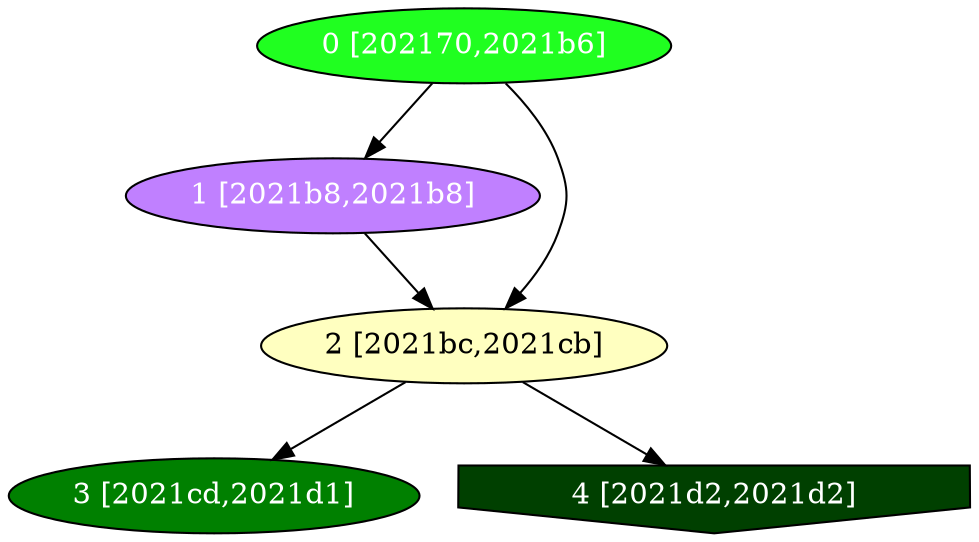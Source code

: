 diGraph libnss3{
	libnss3_0  [style=filled fillcolor="#20FF20" fontcolor="#ffffff" shape=oval label="0 [202170,2021b6]"]
	libnss3_1  [style=filled fillcolor="#C080FF" fontcolor="#ffffff" shape=oval label="1 [2021b8,2021b8]"]
	libnss3_2  [style=filled fillcolor="#FFFFC0" fontcolor="#000000" shape=oval label="2 [2021bc,2021cb]"]
	libnss3_3  [style=filled fillcolor="#008000" fontcolor="#ffffff" shape=oval label="3 [2021cd,2021d1]"]
	libnss3_4  [style=filled fillcolor="#004000" fontcolor="#ffffff" shape=invhouse label="4 [2021d2,2021d2]"]

	libnss3_0 -> libnss3_1
	libnss3_0 -> libnss3_2
	libnss3_1 -> libnss3_2
	libnss3_2 -> libnss3_3
	libnss3_2 -> libnss3_4
}